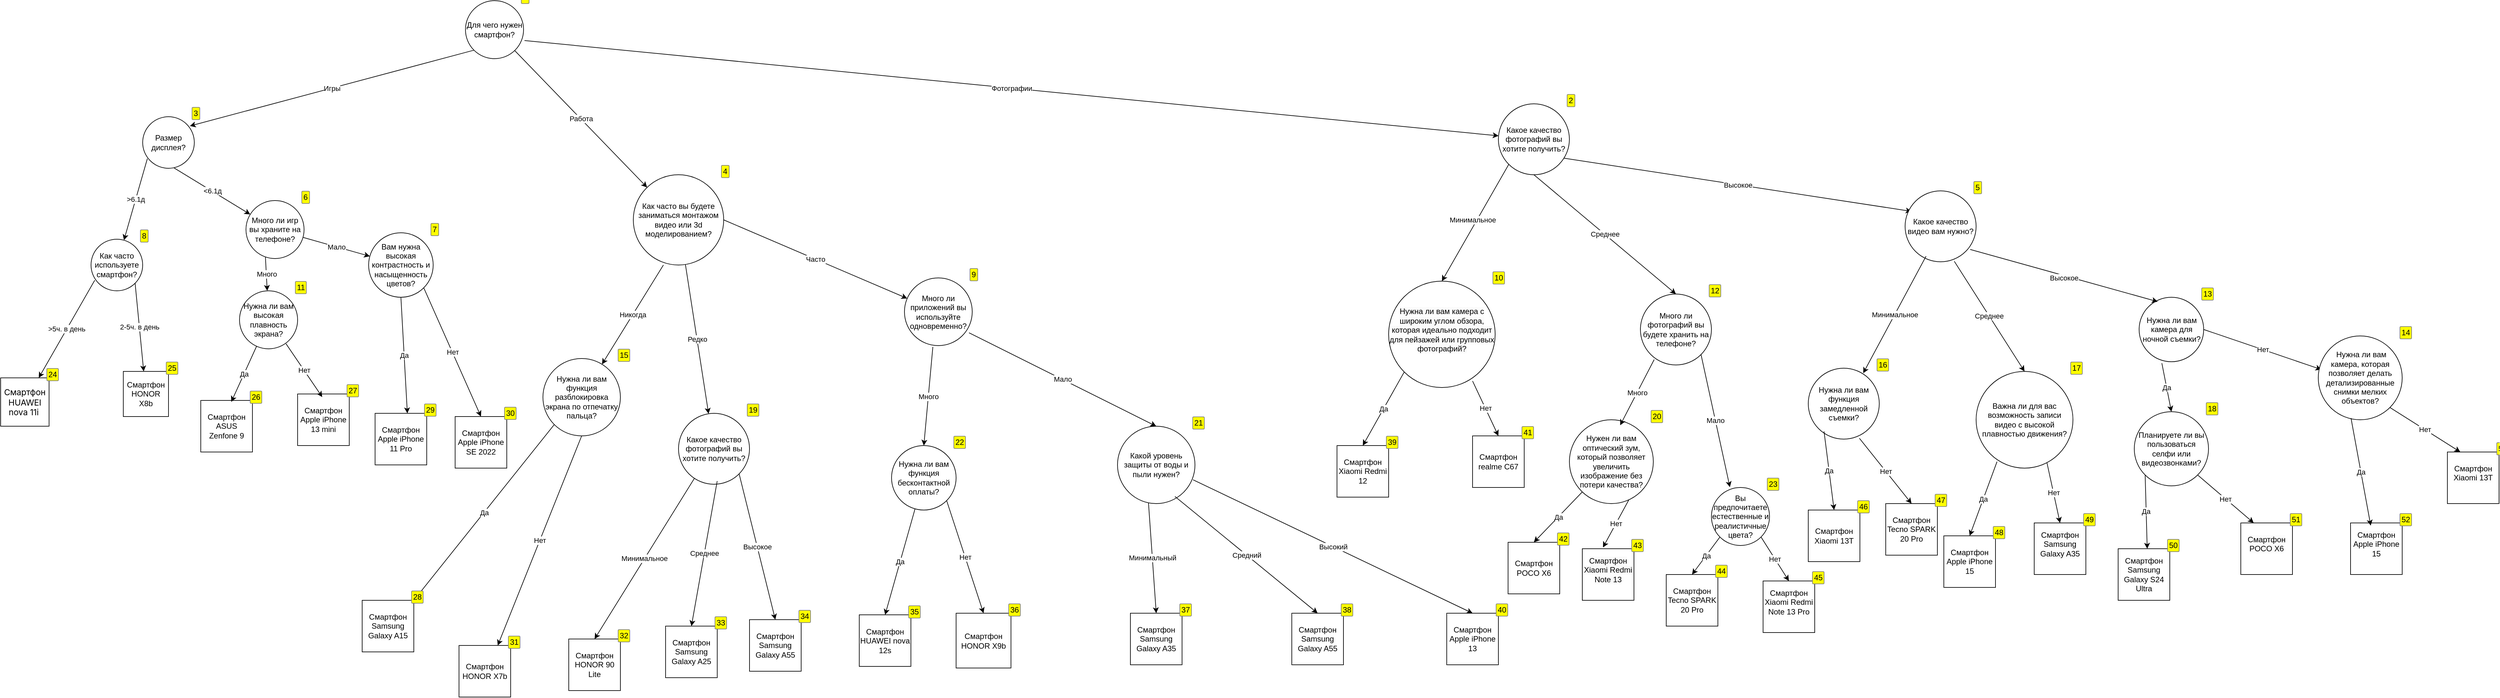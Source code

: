 <mxfile xmlns:xsi="http://www.w3.org/2001/XMLSchema-instance" xmlns:xsd="http://www.w3.org/2001/XMLSchema" version="25.0.3">
  <diagram name="Страница — 1" id="-kKrlIgMizMViwl_gaRW">
    <mxGraphModel dx="2283" dy="642" grid="1" gridSize="10" guides="1" tooltips="1" connect="1" arrows="1" fold="1" page="1" pageScale="1" pageWidth="827" pageHeight="1169" math="0" shadow="0">
      <root>
        <mxCell id="0" />
        <mxCell id="1" parent="0" />
        <mxCell id="AE7qcFesb_0c-C5-zf4g-1" value="Для чего нужен смартфон?" style="ellipse;whiteSpace=wrap;html=1;aspect=fixed;;enumerate=1;enumerateValue=1" parent="1" vertex="1">
          <mxGeometry x="350" y="50" width="90" height="90" as="geometry" />
        </mxCell>
        <mxCell id="AE7qcFesb_0c-C5-zf4g-2" value="Какое качество фотографий вы хотите получить?" style="ellipse;whiteSpace=wrap;html=1;aspect=fixed;;enumerate=1;enumerateValue=2" parent="1" vertex="1">
          <mxGeometry x="1950" y="210" width="110" height="110" as="geometry" />
        </mxCell>
        <mxCell id="AE7qcFesb_0c-C5-zf4g-4" value="Размер дисплея?" style="ellipse;whiteSpace=wrap;html=1;aspect=fixed;;enumerate=1;enumerateValue=3" parent="1" vertex="1">
          <mxGeometry x="-150" y="230" width="80" height="80" as="geometry" />
        </mxCell>
        <mxCell id="AE7qcFesb_0c-C5-zf4g-7" value="Игры" style="endArrow=classic;html=1;rounded=0;exitX=0;exitY=1;exitDx=0;exitDy=0;entryX=0.914;entryY=0.18;entryDx=0;entryDy=0;entryPerimeter=0;" parent="1" source="AE7qcFesb_0c-C5-zf4g-1" target="AE7qcFesb_0c-C5-zf4g-4" edge="1">
          <mxGeometry width="50" height="50" relative="1" as="geometry">
            <mxPoint x="300" y="290" as="sourcePoint" />
            <mxPoint x="350" y="240" as="targetPoint" />
          </mxGeometry>
        </mxCell>
        <mxCell id="AE7qcFesb_0c-C5-zf4g-8" value="Фотографии" style="endArrow=classic;html=1;rounded=0;exitX=1.016;exitY=0.687;exitDx=0;exitDy=0;exitPerimeter=0;" parent="1" source="AE7qcFesb_0c-C5-zf4g-1" target="AE7qcFesb_0c-C5-zf4g-2" edge="1">
          <mxGeometry width="50" height="50" relative="1" as="geometry">
            <mxPoint x="430" y="290" as="sourcePoint" />
            <mxPoint x="480" y="240" as="targetPoint" />
          </mxGeometry>
        </mxCell>
        <mxCell id="AE7qcFesb_0c-C5-zf4g-9" value="Работа" style="endArrow=classic;html=1;rounded=0;" parent="1" source="AE7qcFesb_0c-C5-zf4g-1" target="AE7qcFesb_0c-C5-zf4g-65" edge="1">
          <mxGeometry width="50" height="50" relative="1" as="geometry">
            <mxPoint x="430" y="290" as="sourcePoint" />
            <mxPoint x="520" y="190" as="targetPoint" />
          </mxGeometry>
        </mxCell>
        <mxCell id="AE7qcFesb_0c-C5-zf4g-14" value="Много ли игр вы храните на телефоне?" style="ellipse;whiteSpace=wrap;html=1;aspect=fixed;;enumerate=1;enumerateValue=6" parent="1" vertex="1">
          <mxGeometry x="10" y="360" width="90" height="90" as="geometry" />
        </mxCell>
        <mxCell id="AE7qcFesb_0c-C5-zf4g-15" value="Как часто используете смартфон?" style="ellipse;whiteSpace=wrap;html=1;aspect=fixed;;enumerate=1;enumerateValue=8" parent="1" vertex="1">
          <mxGeometry x="-230" y="420" width="80" height="80" as="geometry" />
        </mxCell>
        <mxCell id="AE7qcFesb_0c-C5-zf4g-22" value="&amp;lt;6.1д" style="endArrow=classic;html=1;rounded=0;exitX=0.608;exitY=0.993;exitDx=0;exitDy=0;exitPerimeter=0;" parent="1" source="AE7qcFesb_0c-C5-zf4g-4" target="AE7qcFesb_0c-C5-zf4g-14" edge="1">
          <mxGeometry width="50" height="50" relative="1" as="geometry">
            <mxPoint x="510" y="290" as="sourcePoint" />
            <mxPoint x="560" y="240" as="targetPoint" />
          </mxGeometry>
        </mxCell>
        <mxCell id="AE7qcFesb_0c-C5-zf4g-23" value="&amp;gt;6.1д" style="endArrow=classic;html=1;rounded=0;exitX=0.091;exitY=0.812;exitDx=0;exitDy=0;exitPerimeter=0;" parent="1" source="AE7qcFesb_0c-C5-zf4g-4" target="AE7qcFesb_0c-C5-zf4g-15" edge="1">
          <mxGeometry x="0.001" width="50" height="50" relative="1" as="geometry">
            <mxPoint x="510" y="290" as="sourcePoint" />
            <mxPoint x="560" y="240" as="targetPoint" />
            <mxPoint as="offset" />
          </mxGeometry>
        </mxCell>
        <mxCell id="AE7qcFesb_0c-C5-zf4g-27" value="&amp;gt;5ч. в день" style="endArrow=classic;html=1;rounded=0;exitX=0.072;exitY=0.796;exitDx=0;exitDy=0;exitPerimeter=0;" parent="1" source="AE7qcFesb_0c-C5-zf4g-15" target="AE7qcFesb_0c-C5-zf4g-34" edge="1">
          <mxGeometry width="50" height="50" relative="1" as="geometry">
            <mxPoint x="490" y="300" as="sourcePoint" />
            <mxPoint x="30" y="420" as="targetPoint" />
          </mxGeometry>
        </mxCell>
        <mxCell id="AE7qcFesb_0c-C5-zf4g-28" value="2-5ч. в день" style="endArrow=classic;html=1;rounded=0;exitX=1;exitY=1;exitDx=0;exitDy=0;" parent="1" source="AE7qcFesb_0c-C5-zf4g-15" target="AE7qcFesb_0c-C5-zf4g-35" edge="1">
          <mxGeometry width="50" height="50" relative="1" as="geometry">
            <mxPoint x="490" y="300" as="sourcePoint" />
            <mxPoint x="160" y="420" as="targetPoint" />
          </mxGeometry>
        </mxCell>
        <mxCell id="AE7qcFesb_0c-C5-zf4g-34" value="&lt;span style=&quot;font-family: -apple-system, BlinkMacSystemFont, Roboto, &amp;quot;Open Sans&amp;quot;, &amp;quot;Helvetica Neue&amp;quot;, &amp;quot;Noto Sans Armenian&amp;quot;, &amp;quot;Noto Sans Bengali&amp;quot;, &amp;quot;Noto Sans Cherokee&amp;quot;, &amp;quot;Noto Sans Devanagari&amp;quot;, &amp;quot;Noto Sans Ethiopic&amp;quot;, &amp;quot;Noto Sans Georgian&amp;quot;, &amp;quot;Noto Sans Hebrew&amp;quot;, &amp;quot;Noto Sans Kannada&amp;quot;, &amp;quot;Noto Sans Khmer&amp;quot;, &amp;quot;Noto Sans Lao&amp;quot;, &amp;quot;Noto Sans Osmanya&amp;quot;, &amp;quot;Noto Sans Tamil&amp;quot;, &amp;quot;Noto Sans Telugu&amp;quot;, &amp;quot;Noto Sans Thai&amp;quot;, sans-serif; font-size: 13px; letter-spacing: -0.091px; text-align: left; background-color: rgb(255, 255, 255);&quot;&gt;Смартфон HUAWEI nova 11i&amp;nbsp;&lt;/span&gt;" style="whiteSpace=wrap;html=1;aspect=fixed;;enumerate=1;enumerateValue=24" parent="1" vertex="1">
          <mxGeometry x="-370" y="635" width="75" height="75" as="geometry" />
        </mxCell>
        <mxCell id="AE7qcFesb_0c-C5-zf4g-35" value="Смартфон HONOR X8b" style="whiteSpace=wrap;html=1;aspect=fixed;;enumerate=1;enumerateValue=25" parent="1" vertex="1">
          <mxGeometry x="-180" y="625" width="70" height="70" as="geometry" />
        </mxCell>
        <mxCell id="AE7qcFesb_0c-C5-zf4g-36" value="Нужна ли вам высокая плавность экрана?" style="ellipse;whiteSpace=wrap;html=1;aspect=fixed;;enumerate=1;enumerateValue=11" parent="1" vertex="1">
          <mxGeometry y="500" width="90" height="90" as="geometry" />
        </mxCell>
        <mxCell id="AE7qcFesb_0c-C5-zf4g-37" value="Вам нужна высокая контрастность и насыщенность цветов?" style="ellipse;whiteSpace=wrap;html=1;aspect=fixed;;enumerate=1;enumerateValue=7" parent="1" vertex="1">
          <mxGeometry x="200" y="410" width="100" height="100" as="geometry" />
        </mxCell>
        <mxCell id="AE7qcFesb_0c-C5-zf4g-38" value="Мало" style="endArrow=classic;html=1;rounded=0;" parent="1" source="AE7qcFesb_0c-C5-zf4g-14" target="AE7qcFesb_0c-C5-zf4g-37" edge="1">
          <mxGeometry x="-0.01" width="50" height="50" relative="1" as="geometry">
            <mxPoint x="490" y="300" as="sourcePoint" />
            <mxPoint x="540" y="250" as="targetPoint" />
            <mxPoint as="offset" />
          </mxGeometry>
        </mxCell>
        <mxCell id="AE7qcFesb_0c-C5-zf4g-39" value="Много" style="endArrow=classic;html=1;rounded=0;exitX=0.335;exitY=0.977;exitDx=0;exitDy=0;exitPerimeter=0;" parent="1" source="AE7qcFesb_0c-C5-zf4g-14" target="AE7qcFesb_0c-C5-zf4g-36" edge="1">
          <mxGeometry width="50" height="50" relative="1" as="geometry">
            <mxPoint x="490" y="300" as="sourcePoint" />
            <mxPoint x="540" y="250" as="targetPoint" />
          </mxGeometry>
        </mxCell>
        <mxCell id="AE7qcFesb_0c-C5-zf4g-47" value="Смартфон Apple iPhone 13 mini" style="whiteSpace=wrap;html=1;aspect=fixed;;enumerate=1;enumerateValue=27" parent="1" vertex="1">
          <mxGeometry x="90" y="660" width="80" height="80" as="geometry" />
        </mxCell>
        <mxCell id="AE7qcFesb_0c-C5-zf4g-48" value="Смартфон ASUS Zenfone 9" style="whiteSpace=wrap;html=1;aspect=fixed;;enumerate=1;enumerateValue=26" parent="1" vertex="1">
          <mxGeometry x="-60" y="670" width="80" height="80" as="geometry" />
        </mxCell>
        <mxCell id="AE7qcFesb_0c-C5-zf4g-49" value="Нет" style="endArrow=classic;html=1;rounded=0;exitX=0.8;exitY=0.912;exitDx=0;exitDy=0;exitPerimeter=0;entryX=0.477;entryY=0.059;entryDx=0;entryDy=0;entryPerimeter=0;" parent="1" source="AE7qcFesb_0c-C5-zf4g-36" target="AE7qcFesb_0c-C5-zf4g-47" edge="1">
          <mxGeometry width="50" height="50" relative="1" as="geometry">
            <mxPoint x="470" y="430" as="sourcePoint" />
            <mxPoint x="360" y="620" as="targetPoint" />
          </mxGeometry>
        </mxCell>
        <mxCell id="AE7qcFesb_0c-C5-zf4g-50" value="Да" style="endArrow=classic;html=1;rounded=0;entryX=0.591;entryY=0.028;entryDx=0;entryDy=0;entryPerimeter=0;" parent="1" source="AE7qcFesb_0c-C5-zf4g-36" target="AE7qcFesb_0c-C5-zf4g-48" edge="1">
          <mxGeometry width="50" height="50" relative="1" as="geometry">
            <mxPoint x="-20" y="590" as="sourcePoint" />
            <mxPoint x="520" y="380" as="targetPoint" />
          </mxGeometry>
        </mxCell>
        <mxCell id="AE7qcFesb_0c-C5-zf4g-53" value="Смартфон Apple iPhone 11 Pro" style="whiteSpace=wrap;html=1;aspect=fixed;;enumerate=1;enumerateValue=29" parent="1" vertex="1">
          <mxGeometry x="210" y="690" width="80" height="80" as="geometry" />
        </mxCell>
        <mxCell id="AE7qcFesb_0c-C5-zf4g-54" value="Смартфон Apple iPhone SE 2022" style="whiteSpace=wrap;html=1;aspect=fixed;;enumerate=1;enumerateValue=30" parent="1" vertex="1">
          <mxGeometry x="334" y="695" width="80" height="80" as="geometry" />
        </mxCell>
        <mxCell id="AE7qcFesb_0c-C5-zf4g-55" value="Нет" style="endArrow=classic;html=1;rounded=0;exitX=1;exitY=1;exitDx=0;exitDy=0;entryX=0.5;entryY=0;entryDx=0;entryDy=0;" parent="1" source="AE7qcFesb_0c-C5-zf4g-37" target="AE7qcFesb_0c-C5-zf4g-54" edge="1">
          <mxGeometry x="0.002" width="50" height="50" relative="1" as="geometry">
            <mxPoint x="470" y="430" as="sourcePoint" />
            <mxPoint x="520" y="380" as="targetPoint" />
            <mxPoint as="offset" />
          </mxGeometry>
        </mxCell>
        <mxCell id="AE7qcFesb_0c-C5-zf4g-56" value="Да" style="endArrow=classic;html=1;rounded=0;exitX=0.5;exitY=1;exitDx=0;exitDy=0;entryX=0.625;entryY=0;entryDx=0;entryDy=0;entryPerimeter=0;" parent="1" source="AE7qcFesb_0c-C5-zf4g-37" target="AE7qcFesb_0c-C5-zf4g-53" edge="1">
          <mxGeometry width="50" height="50" relative="1" as="geometry">
            <mxPoint x="270" y="560" as="sourcePoint" />
            <mxPoint x="748.7" y="460" as="targetPoint" />
          </mxGeometry>
        </mxCell>
        <mxCell id="AE7qcFesb_0c-C5-zf4g-64" value="Много ли приложений вы используйте одновременно?" style="ellipse;whiteSpace=wrap;html=1;aspect=fixed;;enumerate=1;enumerateValue=9" parent="1" vertex="1">
          <mxGeometry x="1030" y="480" width="105" height="105" as="geometry" />
        </mxCell>
        <mxCell id="AE7qcFesb_0c-C5-zf4g-65" value="Как часто вы будете заниматься монтажом видео или 3d моделированием?" style="ellipse;whiteSpace=wrap;html=1;aspect=fixed;;enumerate=1;enumerateValue=4" parent="1" vertex="1">
          <mxGeometry x="610" y="320" width="140" height="140" as="geometry" />
        </mxCell>
        <mxCell id="AE7qcFesb_0c-C5-zf4g-66" value="Какое качество фотографий вы хотите получить?" style="ellipse;whiteSpace=wrap;html=1;aspect=fixed;;enumerate=1;enumerateValue=19" parent="1" vertex="1">
          <mxGeometry x="680" y="690" width="110" height="110" as="geometry" />
        </mxCell>
        <mxCell id="AE7qcFesb_0c-C5-zf4g-69" value="Какой уровень защиты от воды и пыли нужен?" style="ellipse;whiteSpace=wrap;html=1;aspect=fixed;;enumerate=1;enumerateValue=21" parent="1" vertex="1">
          <mxGeometry x="1360" y="710" width="120" height="120" as="geometry" />
        </mxCell>
        <mxCell id="AE7qcFesb_0c-C5-zf4g-77" value="Много ли фотографий вы будете хранить на телефоне?" style="ellipse;whiteSpace=wrap;html=1;aspect=fixed;;enumerate=1;enumerateValue=12" parent="1" vertex="1">
          <mxGeometry x="2170" y="505" width="110" height="110" as="geometry" />
        </mxCell>
        <mxCell id="AE7qcFesb_0c-C5-zf4g-78" value="Нужна ли вам функция разблокировка экрана по отпечатку пальца?" style="ellipse;whiteSpace=wrap;html=1;aspect=fixed;;enumerate=1;enumerateValue=15" parent="1" vertex="1">
          <mxGeometry x="470" y="605" width="120" height="120" as="geometry" />
        </mxCell>
        <mxCell id="AE7qcFesb_0c-C5-zf4g-80" value="Смартфон HONOR X9b" style="whiteSpace=wrap;html=1;aspect=fixed;;enumerate=1;enumerateValue=36" parent="1" vertex="1">
          <mxGeometry x="1110" y="1000" width="85" height="85" as="geometry" />
        </mxCell>
        <mxCell id="AE7qcFesb_0c-C5-zf4g-86" value="Смартфон HUAWEI nova 12s" style="whiteSpace=wrap;html=1;aspect=fixed;;enumerate=1;enumerateValue=35" parent="1" vertex="1">
          <mxGeometry x="960" y="1002.5" width="80" height="80" as="geometry" />
        </mxCell>
        <mxCell id="AE7qcFesb_0c-C5-zf4g-93" value="Нужна ли вам функция бесконтактной оплаты?" style="ellipse;whiteSpace=wrap;html=1;aspect=fixed;;enumerate=1;enumerateValue=22" parent="1" vertex="1">
          <mxGeometry x="1010" y="740" width="100" height="100" as="geometry" />
        </mxCell>
        <mxCell id="AE7qcFesb_0c-C5-zf4g-94" value="Никогда" style="endArrow=classic;html=1;rounded=0;exitX=0.333;exitY=1;exitDx=0;exitDy=0;exitPerimeter=0;" parent="1" source="AE7qcFesb_0c-C5-zf4g-65" target="AE7qcFesb_0c-C5-zf4g-78" edge="1">
          <mxGeometry x="0.006" width="50" height="50" relative="1" as="geometry">
            <mxPoint x="790" y="540" as="sourcePoint" />
            <mxPoint x="840" y="490" as="targetPoint" />
            <mxPoint as="offset" />
          </mxGeometry>
        </mxCell>
        <mxCell id="AE7qcFesb_0c-C5-zf4g-95" value="Редко" style="endArrow=classic;html=1;rounded=0;" parent="1" source="AE7qcFesb_0c-C5-zf4g-65" target="AE7qcFesb_0c-C5-zf4g-66" edge="1">
          <mxGeometry x="-0.0" width="50" height="50" relative="1" as="geometry">
            <mxPoint x="790" y="540" as="sourcePoint" />
            <mxPoint x="840" y="490" as="targetPoint" />
            <mxPoint as="offset" />
          </mxGeometry>
        </mxCell>
        <mxCell id="AE7qcFesb_0c-C5-zf4g-96" value="Часто" style="endArrow=classic;html=1;rounded=0;exitX=1;exitY=0.5;exitDx=0;exitDy=0;" parent="1" source="AE7qcFesb_0c-C5-zf4g-65" target="AE7qcFesb_0c-C5-zf4g-64" edge="1">
          <mxGeometry width="50" height="50" relative="1" as="geometry">
            <mxPoint x="790" y="540" as="sourcePoint" />
            <mxPoint x="840" y="490" as="targetPoint" />
          </mxGeometry>
        </mxCell>
        <mxCell id="AE7qcFesb_0c-C5-zf4g-102" value="Много" style="endArrow=classic;html=1;rounded=0;exitX=0.419;exitY=1.019;exitDx=0;exitDy=0;exitPerimeter=0;entryX=0.5;entryY=0;entryDx=0;entryDy=0;" parent="1" source="AE7qcFesb_0c-C5-zf4g-64" target="AE7qcFesb_0c-C5-zf4g-93" edge="1">
          <mxGeometry width="50" height="50" relative="1" as="geometry">
            <mxPoint x="790" y="540" as="sourcePoint" />
            <mxPoint x="840" y="490" as="targetPoint" />
          </mxGeometry>
        </mxCell>
        <mxCell id="AE7qcFesb_0c-C5-zf4g-103" value="Мало" style="endArrow=classic;html=1;rounded=0;exitX=0.952;exitY=0.81;exitDx=0;exitDy=0;exitPerimeter=0;entryX=0.5;entryY=0;entryDx=0;entryDy=0;" parent="1" source="AE7qcFesb_0c-C5-zf4g-64" target="AE7qcFesb_0c-C5-zf4g-69" edge="1">
          <mxGeometry width="50" height="50" relative="1" as="geometry">
            <mxPoint x="790" y="540" as="sourcePoint" />
            <mxPoint x="840" y="490" as="targetPoint" />
          </mxGeometry>
        </mxCell>
        <mxCell id="AE7qcFesb_0c-C5-zf4g-106" value="Да" style="endArrow=classic;html=1;rounded=0;entryX=0.5;entryY=0;entryDx=0;entryDy=0;" parent="1" source="AE7qcFesb_0c-C5-zf4g-93" target="AE7qcFesb_0c-C5-zf4g-86" edge="1">
          <mxGeometry width="50" height="50" relative="1" as="geometry">
            <mxPoint x="790" y="540" as="sourcePoint" />
            <mxPoint x="840" y="490" as="targetPoint" />
          </mxGeometry>
        </mxCell>
        <mxCell id="AE7qcFesb_0c-C5-zf4g-110" value="Нет" style="endArrow=classic;html=1;rounded=0;exitX=1;exitY=1;exitDx=0;exitDy=0;entryX=0.5;entryY=0;entryDx=0;entryDy=0;" parent="1" source="AE7qcFesb_0c-C5-zf4g-93" target="AE7qcFesb_0c-C5-zf4g-80" edge="1">
          <mxGeometry width="50" height="50" relative="1" as="geometry">
            <mxPoint x="790" y="650" as="sourcePoint" />
            <mxPoint x="840" y="600" as="targetPoint" />
          </mxGeometry>
        </mxCell>
        <mxCell id="AE7qcFesb_0c-C5-zf4g-112" value="&#xa;&lt;span style=&quot;color: rgb(0, 0, 0); font-family: Helvetica; font-size: 12px; font-style: normal; font-variant-ligatures: normal; font-variant-caps: normal; font-weight: 400; letter-spacing: normal; orphans: 2; text-align: center; text-indent: 0px; text-transform: none; widows: 2; word-spacing: 0px; -webkit-text-stroke-width: 0px; white-space: normal; background-color: rgb(251, 251, 251); text-decoration-thickness: initial; text-decoration-style: initial; text-decoration-color: initial; display: inline !important; float: none;&quot;&gt;Нужна ли вам камера с широким углом обзора, которая идеально подходит для пейзажей или групповых фотографий?&lt;/span&gt;&#xa;&#xa;" style="ellipse;whiteSpace=wrap;html=1;aspect=fixed;;enumerate=1;enumerateValue=10" parent="1" vertex="1">
          <mxGeometry x="1780" y="485" width="165" height="165" as="geometry" />
        </mxCell>
        <mxCell id="AE7qcFesb_0c-C5-zf4g-115" value="Смартфон Samsung Galaxy A35" style="whiteSpace=wrap;html=1;aspect=fixed;;enumerate=1;enumerateValue=37" parent="1" vertex="1">
          <mxGeometry x="1380" y="1000" width="80" height="80" as="geometry" />
        </mxCell>
        <mxCell id="AE7qcFesb_0c-C5-zf4g-116" value="Смартфон Apple iPhone 13" style="whiteSpace=wrap;html=1;aspect=fixed;;enumerate=1;enumerateValue=40" parent="1" vertex="1">
          <mxGeometry x="1870" y="1000" width="80" height="80" as="geometry" />
        </mxCell>
        <mxCell id="AE7qcFesb_0c-C5-zf4g-117" value="Смартфон Samsung Galaxy A55" style="whiteSpace=wrap;html=1;aspect=fixed;;enumerate=1;enumerateValue=38" parent="1" vertex="1">
          <mxGeometry x="1630" y="1000" width="80" height="80" as="geometry" />
        </mxCell>
        <mxCell id="AE7qcFesb_0c-C5-zf4g-118" value="Минимальный" style="endArrow=classic;html=1;rounded=0;exitX=0.4;exitY=0.992;exitDx=0;exitDy=0;exitPerimeter=0;entryX=0.5;entryY=0;entryDx=0;entryDy=0;" parent="1" source="AE7qcFesb_0c-C5-zf4g-69" target="AE7qcFesb_0c-C5-zf4g-115" edge="1">
          <mxGeometry width="50" height="50" relative="1" as="geometry">
            <mxPoint x="790" y="650" as="sourcePoint" />
            <mxPoint x="840" y="600" as="targetPoint" />
          </mxGeometry>
        </mxCell>
        <mxCell id="AE7qcFesb_0c-C5-zf4g-119" value="Средний" style="endArrow=classic;html=1;rounded=0;exitX=0.742;exitY=0.908;exitDx=0;exitDy=0;exitPerimeter=0;entryX=0.5;entryY=0;entryDx=0;entryDy=0;" parent="1" source="AE7qcFesb_0c-C5-zf4g-69" target="AE7qcFesb_0c-C5-zf4g-117" edge="1">
          <mxGeometry width="50" height="50" relative="1" as="geometry">
            <mxPoint x="790" y="650" as="sourcePoint" />
            <mxPoint x="840" y="600" as="targetPoint" />
          </mxGeometry>
        </mxCell>
        <mxCell id="AE7qcFesb_0c-C5-zf4g-120" value="Высокий" style="endArrow=classic;html=1;rounded=0;exitX=0.975;exitY=0.692;exitDx=0;exitDy=0;exitPerimeter=0;entryX=0.5;entryY=0;entryDx=0;entryDy=0;" parent="1" source="AE7qcFesb_0c-C5-zf4g-69" target="AE7qcFesb_0c-C5-zf4g-116" edge="1">
          <mxGeometry x="0.0" width="50" height="50" relative="1" as="geometry">
            <mxPoint x="790" y="650" as="sourcePoint" />
            <mxPoint x="840" y="600" as="targetPoint" />
            <mxPoint as="offset" />
          </mxGeometry>
        </mxCell>
        <mxCell id="AE7qcFesb_0c-C5-zf4g-129" value="Среднее" style="endArrow=classic;html=1;rounded=0;entryX=0.5;entryY=0;entryDx=0;entryDy=0;exitX=0.545;exitY=0.955;exitDx=0;exitDy=0;exitPerimeter=0;" parent="1" source="AE7qcFesb_0c-C5-zf4g-66" target="AE7qcFesb_0c-C5-zf4g-152" edge="1">
          <mxGeometry x="-0.001" width="50" height="50" relative="1" as="geometry">
            <mxPoint x="755" y="810" as="sourcePoint" />
            <mxPoint x="680" y="1070" as="targetPoint" />
            <mxPoint as="offset" />
          </mxGeometry>
        </mxCell>
        <mxCell id="AE7qcFesb_0c-C5-zf4g-132" value="Да" style="endArrow=classic;html=1;rounded=0;exitX=0;exitY=1;exitDx=0;exitDy=0;entryX=1;entryY=0;entryDx=0;entryDy=0;" parent="1" source="AE7qcFesb_0c-C5-zf4g-78" target="AE7qcFesb_0c-C5-zf4g-149" edge="1">
          <mxGeometry width="50" height="50" relative="1" as="geometry">
            <mxPoint x="710" y="700" as="sourcePoint" />
            <mxPoint x="200" y="1010" as="targetPoint" />
          </mxGeometry>
        </mxCell>
        <mxCell id="AE7qcFesb_0c-C5-zf4g-133" value="Нет" style="endArrow=classic;html=1;rounded=0;exitX=0.5;exitY=1;exitDx=0;exitDy=0;entryX=0.75;entryY=0;entryDx=0;entryDy=0;" parent="1" source="AE7qcFesb_0c-C5-zf4g-78" target="AE7qcFesb_0c-C5-zf4g-150" edge="1">
          <mxGeometry width="50" height="50" relative="1" as="geometry">
            <mxPoint x="710" y="700" as="sourcePoint" />
            <mxPoint x="420" y="1030" as="targetPoint" />
          </mxGeometry>
        </mxCell>
        <mxCell id="AE7qcFesb_0c-C5-zf4g-143" value="Минимальное" style="endArrow=classic;html=1;rounded=0;exitX=0.223;exitY=0.918;exitDx=0;exitDy=0;exitPerimeter=0;entryX=0.5;entryY=0;entryDx=0;entryDy=0;" parent="1" source="AE7qcFesb_0c-C5-zf4g-66" target="AE7qcFesb_0c-C5-zf4g-151" edge="1">
          <mxGeometry width="50" height="50" relative="1" as="geometry">
            <mxPoint x="770" y="880" as="sourcePoint" />
            <mxPoint x="561.736" y="1046.421" as="targetPoint" />
          </mxGeometry>
        </mxCell>
        <mxCell id="AE7qcFesb_0c-C5-zf4g-146" value="Высокое" style="endArrow=classic;html=1;rounded=0;exitX=1;exitY=1;exitDx=0;exitDy=0;entryX=0.5;entryY=0;entryDx=0;entryDy=0;" parent="1" source="AE7qcFesb_0c-C5-zf4g-66" target="AE7qcFesb_0c-C5-zf4g-153" edge="1">
          <mxGeometry width="50" height="50" relative="1" as="geometry">
            <mxPoint x="770" y="750" as="sourcePoint" />
            <mxPoint x="830" y="1040" as="targetPoint" />
          </mxGeometry>
        </mxCell>
        <mxCell id="AE7qcFesb_0c-C5-zf4g-149" value="Смартфон Samsung Galaxy A15" style="whiteSpace=wrap;html=1;aspect=fixed;;enumerate=1;enumerateValue=28" parent="1" vertex="1">
          <mxGeometry x="190" y="980" width="80" height="80" as="geometry" />
        </mxCell>
        <mxCell id="AE7qcFesb_0c-C5-zf4g-150" value="Смартфон HONOR X7b" style="whiteSpace=wrap;html=1;aspect=fixed;;enumerate=1;enumerateValue=31" parent="1" vertex="1">
          <mxGeometry x="340" y="1050" width="80" height="80" as="geometry" />
        </mxCell>
        <mxCell id="AE7qcFesb_0c-C5-zf4g-151" value="Смартфон HONOR 90 Lite" style="whiteSpace=wrap;html=1;aspect=fixed;;enumerate=1;enumerateValue=32" parent="1" vertex="1">
          <mxGeometry x="510" y="1040" width="80" height="80" as="geometry" />
        </mxCell>
        <mxCell id="AE7qcFesb_0c-C5-zf4g-152" value="Смартфон Samsung Galaxy A25" style="whiteSpace=wrap;html=1;aspect=fixed;;enumerate=1;enumerateValue=33" parent="1" vertex="1">
          <mxGeometry x="660" y="1020" width="80" height="80" as="geometry" />
        </mxCell>
        <mxCell id="AE7qcFesb_0c-C5-zf4g-153" value="Смартфон Samsung Galaxy A55" style="whiteSpace=wrap;html=1;aspect=fixed;;enumerate=1;enumerateValue=34" parent="1" vertex="1">
          <mxGeometry x="790" y="1010" width="80" height="80" as="geometry" />
        </mxCell>
        <mxCell id="HIkw8XK-dq2q8IoSmfbf-2" value="Нужна ли вам камера для ночной съемки?" style="ellipse;whiteSpace=wrap;html=1;aspect=fixed;;enumerate=1;enumerateValue=13" parent="1" vertex="1">
          <mxGeometry x="2942.5" y="510" width="100" height="100" as="geometry" />
        </mxCell>
        <mxCell id="HIkw8XK-dq2q8IoSmfbf-3" value="Минимальное" style="endArrow=classic;html=1;rounded=0;entryX=0.5;entryY=0;entryDx=0;entryDy=0;exitX=0;exitY=1;exitDx=0;exitDy=0;" parent="1" source="AE7qcFesb_0c-C5-zf4g-2" target="AE7qcFesb_0c-C5-zf4g-112" edge="1">
          <mxGeometry x="-0.017" y="-6" width="50" height="50" relative="1" as="geometry">
            <mxPoint x="1960" y="310" as="sourcePoint" />
            <mxPoint x="1918" y="517" as="targetPoint" />
            <mxPoint as="offset" />
          </mxGeometry>
        </mxCell>
        <mxCell id="HIkw8XK-dq2q8IoSmfbf-4" value="Среднее" style="endArrow=classic;html=1;rounded=0;exitX=0.5;exitY=1;exitDx=0;exitDy=0;entryX=0.5;entryY=0;entryDx=0;entryDy=0;" parent="1" source="AE7qcFesb_0c-C5-zf4g-2" target="AE7qcFesb_0c-C5-zf4g-77" edge="1">
          <mxGeometry width="50" height="50" relative="1" as="geometry">
            <mxPoint x="1910" y="380" as="sourcePoint" />
            <mxPoint x="1960" y="330" as="targetPoint" />
          </mxGeometry>
        </mxCell>
        <mxCell id="HIkw8XK-dq2q8IoSmfbf-5" value="Высокое" style="endArrow=classic;html=1;rounded=0;exitX=0.92;exitY=0.766;exitDx=0;exitDy=0;exitPerimeter=0;entryX=0.091;entryY=0.289;entryDx=0;entryDy=0;entryPerimeter=0;" parent="1" source="AE7qcFesb_0c-C5-zf4g-2" target="HIkw8XK-dq2q8IoSmfbf-11" edge="1">
          <mxGeometry width="50" height="50" relative="1" as="geometry">
            <mxPoint x="1910" y="380" as="sourcePoint" />
            <mxPoint x="2690" y="395" as="targetPoint" />
          </mxGeometry>
        </mxCell>
        <mxCell id="HIkw8XK-dq2q8IoSmfbf-11" value="Какое качество видео вам нужно?" style="ellipse;whiteSpace=wrap;html=1;aspect=fixed;;enumerate=1;enumerateValue=5" parent="1" vertex="1">
          <mxGeometry x="2580" y="345" width="110" height="110" as="geometry" />
        </mxCell>
        <mxCell id="HIkw8XK-dq2q8IoSmfbf-12" value="Планируете ли вы пользоваться селфи или видеозвонками?" style="ellipse;whiteSpace=wrap;html=1;aspect=fixed;;enumerate=1;enumerateValue=18" parent="1" vertex="1">
          <mxGeometry x="2935" y="687.5" width="115" height="115" as="geometry" />
        </mxCell>
        <mxCell id="HIkw8XK-dq2q8IoSmfbf-13" value="Да" style="endArrow=classic;html=1;rounded=0;entryX=0.5;entryY=0;entryDx=0;entryDy=0;exitX=0.352;exitY=1.022;exitDx=0;exitDy=0;exitPerimeter=0;" parent="1" source="HIkw8XK-dq2q8IoSmfbf-2" target="HIkw8XK-dq2q8IoSmfbf-12" edge="1">
          <mxGeometry width="50" height="50" relative="1" as="geometry">
            <mxPoint x="2900" y="650" as="sourcePoint" />
            <mxPoint x="2930" y="770" as="targetPoint" />
          </mxGeometry>
        </mxCell>
        <mxCell id="HIkw8XK-dq2q8IoSmfbf-14" value="Нет" style="endArrow=classic;html=1;rounded=0;exitX=1;exitY=0.5;exitDx=0;exitDy=0;entryX=0.037;entryY=0.401;entryDx=0;entryDy=0;entryPerimeter=0;" parent="1" source="HIkw8XK-dq2q8IoSmfbf-2" target="WoXNDD9iEnVcPg2UKbSk-4" edge="1">
          <mxGeometry width="50" height="50" relative="1" as="geometry">
            <mxPoint x="3140" y="230" as="sourcePoint" />
            <mxPoint x="3060" y="640" as="targetPoint" />
          </mxGeometry>
        </mxCell>
        <mxCell id="HIkw8XK-dq2q8IoSmfbf-17" value="Нужна ли вам функция замедленной съемки?" style="ellipse;whiteSpace=wrap;html=1;aspect=fixed;;enumerate=1;enumerateValue=16" parent="1" vertex="1">
          <mxGeometry x="2430" y="620" width="110" height="110" as="geometry" />
        </mxCell>
        <mxCell id="HIkw8XK-dq2q8IoSmfbf-18" value="Важна ли для вас возможность записи видео с высокой плавностью движения?" style="ellipse;whiteSpace=wrap;html=1;aspect=fixed;;enumerate=1;enumerateValue=17" parent="1" vertex="1">
          <mxGeometry x="2690" y="625" width="150" height="150" as="geometry" />
        </mxCell>
        <mxCell id="HIkw8XK-dq2q8IoSmfbf-19" value="Нужен ли вам оптический зум, который позволяет увеличить изображение без потери качества?" style="ellipse;whiteSpace=wrap;html=1;aspect=fixed;;enumerate=1;enumerateValue=20" parent="1" vertex="1">
          <mxGeometry x="2060" y="700" width="130" height="130" as="geometry" />
        </mxCell>
        <mxCell id="HIkw8XK-dq2q8IoSmfbf-20" value="Минимальное" style="endArrow=classic;html=1;rounded=0;exitX=0.295;exitY=0.922;exitDx=0;exitDy=0;exitPerimeter=0;entryX=0.774;entryY=0.07;entryDx=0;entryDy=0;entryPerimeter=0;" parent="1" source="HIkw8XK-dq2q8IoSmfbf-11" target="HIkw8XK-dq2q8IoSmfbf-17" edge="1">
          <mxGeometry width="50" height="50" relative="1" as="geometry">
            <mxPoint x="2760" y="690" as="sourcePoint" />
            <mxPoint x="2810" y="640" as="targetPoint" />
          </mxGeometry>
        </mxCell>
        <mxCell id="HIkw8XK-dq2q8IoSmfbf-21" value="Среднее" style="endArrow=classic;html=1;rounded=0;entryX=0.5;entryY=0;entryDx=0;entryDy=0;exitX=0.693;exitY=0.993;exitDx=0;exitDy=0;exitPerimeter=0;" parent="1" source="HIkw8XK-dq2q8IoSmfbf-11" target="HIkw8XK-dq2q8IoSmfbf-18" edge="1">
          <mxGeometry width="50" height="50" relative="1" as="geometry">
            <mxPoint x="2822" y="710" as="sourcePoint" />
            <mxPoint x="2810" y="640" as="targetPoint" />
          </mxGeometry>
        </mxCell>
        <mxCell id="HIkw8XK-dq2q8IoSmfbf-22" value="Высокое" style="endArrow=classic;html=1;rounded=0;exitX=0.917;exitY=0.826;exitDx=0;exitDy=0;exitPerimeter=0;entryX=0.288;entryY=0.068;entryDx=0;entryDy=0;entryPerimeter=0;" parent="1" source="HIkw8XK-dq2q8IoSmfbf-11" target="HIkw8XK-dq2q8IoSmfbf-2" edge="1">
          <mxGeometry x="0.007" y="-3" width="50" height="50" relative="1" as="geometry">
            <mxPoint x="2760" y="690" as="sourcePoint" />
            <mxPoint x="2870" y="550" as="targetPoint" />
            <mxPoint as="offset" />
          </mxGeometry>
        </mxCell>
        <mxCell id="WoXNDD9iEnVcPg2UKbSk-2" value="Да" style="endArrow=classic;html=1;rounded=0;exitX=0;exitY=1;exitDx=0;exitDy=0;entryX=0.563;entryY=0;entryDx=0;entryDy=0;entryPerimeter=0;" parent="1" source="HIkw8XK-dq2q8IoSmfbf-12" target="WoXNDD9iEnVcPg2UKbSk-9" edge="1">
          <mxGeometry x="-0.009" width="50" height="50" relative="1" as="geometry">
            <mxPoint x="3150" y="550" as="sourcePoint" />
            <mxPoint x="2900" y="860" as="targetPoint" />
            <mxPoint as="offset" />
          </mxGeometry>
        </mxCell>
        <mxCell id="WoXNDD9iEnVcPg2UKbSk-3" value="Нет" style="endArrow=classic;html=1;rounded=0;exitX=1;exitY=1;exitDx=0;exitDy=0;entryX=0.25;entryY=0;entryDx=0;entryDy=0;" parent="1" source="HIkw8XK-dq2q8IoSmfbf-12" target="WoXNDD9iEnVcPg2UKbSk-8" edge="1">
          <mxGeometry width="50" height="50" relative="1" as="geometry">
            <mxPoint x="3150" y="550" as="sourcePoint" />
            <mxPoint x="3020" y="860" as="targetPoint" />
          </mxGeometry>
        </mxCell>
        <mxCell id="WoXNDD9iEnVcPg2UKbSk-4" value="&amp;nbsp;Нужна ли вам камера, которая позволяет делать детализированные снимки мелких объектов?" style="ellipse;whiteSpace=wrap;html=1;aspect=fixed;;enumerate=1;enumerateValue=14" parent="1" vertex="1">
          <mxGeometry x="3220" y="570" width="130" height="130" as="geometry" />
        </mxCell>
        <mxCell id="WoXNDD9iEnVcPg2UKbSk-6" value="&#xa;&lt;span style=&quot;color: rgb(0, 0, 0); font-family: Helvetica; font-size: 12px; font-style: normal; font-variant-ligatures: normal; font-variant-caps: normal; font-weight: 400; letter-spacing: normal; orphans: 2; text-align: center; text-indent: 0px; text-transform: none; widows: 2; word-spacing: 0px; -webkit-text-stroke-width: 0px; white-space: normal; background-color: rgb(251, 251, 251); text-decoration-thickness: initial; text-decoration-style: initial; text-decoration-color: initial; display: inline !important; float: none;&quot;&gt;Смартфон Xiaomi 13T&lt;/span&gt;&#xa;&#xa;" style="whiteSpace=wrap;html=1;aspect=fixed;;enumerate=1;enumerateValue=53" parent="1" vertex="1">
          <mxGeometry x="3420" y="750" width="80" height="80" as="geometry" />
        </mxCell>
        <mxCell id="WoXNDD9iEnVcPg2UKbSk-7" value="&#xa;&lt;span style=&quot;color: rgb(0, 0, 0); font-family: Helvetica; font-size: 12px; font-style: normal; font-variant-ligatures: normal; font-variant-caps: normal; font-weight: 400; letter-spacing: normal; orphans: 2; text-align: center; text-indent: 0px; text-transform: none; widows: 2; word-spacing: 0px; -webkit-text-stroke-width: 0px; white-space: normal; background-color: rgb(251, 251, 251); text-decoration-thickness: initial; text-decoration-style: initial; text-decoration-color: initial; display: inline !important; float: none;&quot;&gt;Смартфон Apple iPhone 15&lt;/span&gt;&#xa;&#xa;" style="whiteSpace=wrap;html=1;aspect=fixed;;enumerate=1;enumerateValue=52" parent="1" vertex="1">
          <mxGeometry x="3270" y="860" width="80" height="80" as="geometry" />
        </mxCell>
        <mxCell id="WoXNDD9iEnVcPg2UKbSk-8" value="&#xa;&lt;span style=&quot;color: rgb(0, 0, 0); font-family: Helvetica; font-size: 12px; font-style: normal; font-variant-ligatures: normal; font-variant-caps: normal; font-weight: 400; letter-spacing: normal; orphans: 2; text-align: center; text-indent: 0px; text-transform: none; widows: 2; word-spacing: 0px; -webkit-text-stroke-width: 0px; white-space: normal; background-color: rgb(251, 251, 251); text-decoration-thickness: initial; text-decoration-style: initial; text-decoration-color: initial; display: inline !important; float: none;&quot;&gt;Смартфон POCO X6&lt;/span&gt;&#xa;&#xa;" style="whiteSpace=wrap;html=1;aspect=fixed;;enumerate=1;enumerateValue=51" parent="1" vertex="1">
          <mxGeometry x="3100" y="860" width="80" height="80" as="geometry" />
        </mxCell>
        <mxCell id="WoXNDD9iEnVcPg2UKbSk-9" value="Смартфон Samsung Galaxy S24 Ultra" style="whiteSpace=wrap;html=1;aspect=fixed;;enumerate=1;enumerateValue=50" parent="1" vertex="1">
          <mxGeometry x="2910" y="900" width="80" height="80" as="geometry" />
        </mxCell>
        <mxCell id="WoXNDD9iEnVcPg2UKbSk-10" value="Да" style="endArrow=classic;html=1;rounded=0;exitX=0.39;exitY=0.98;exitDx=0;exitDy=0;exitPerimeter=0;entryX=0.391;entryY=0.052;entryDx=0;entryDy=0;entryPerimeter=0;" parent="1" source="WoXNDD9iEnVcPg2UKbSk-4" target="WoXNDD9iEnVcPg2UKbSk-7" edge="1">
          <mxGeometry width="50" height="50" relative="1" as="geometry">
            <mxPoint x="2690" y="700" as="sourcePoint" />
            <mxPoint x="2740" y="650" as="targetPoint" />
          </mxGeometry>
        </mxCell>
        <mxCell id="WoXNDD9iEnVcPg2UKbSk-11" value="Нет" style="endArrow=classic;html=1;rounded=0;exitX=1;exitY=1;exitDx=0;exitDy=0;entryX=0.25;entryY=0;entryDx=0;entryDy=0;" parent="1" source="WoXNDD9iEnVcPg2UKbSk-4" target="WoXNDD9iEnVcPg2UKbSk-6" edge="1">
          <mxGeometry width="50" height="50" relative="1" as="geometry">
            <mxPoint x="2690" y="700" as="sourcePoint" />
            <mxPoint x="2740" y="650" as="targetPoint" />
          </mxGeometry>
        </mxCell>
        <mxCell id="WoXNDD9iEnVcPg2UKbSk-13" value="Много" style="endArrow=classic;html=1;rounded=0;exitX=0.194;exitY=0.924;exitDx=0;exitDy=0;exitPerimeter=0;entryX=0.605;entryY=0.065;entryDx=0;entryDy=0;entryPerimeter=0;" parent="1" source="AE7qcFesb_0c-C5-zf4g-77" target="HIkw8XK-dq2q8IoSmfbf-19" edge="1">
          <mxGeometry width="50" height="50" relative="1" as="geometry">
            <mxPoint x="2190" y="510" as="sourcePoint" />
            <mxPoint x="2240" y="460" as="targetPoint" />
          </mxGeometry>
        </mxCell>
        <mxCell id="WoXNDD9iEnVcPg2UKbSk-15" value="Мало" style="endArrow=classic;html=1;rounded=0;exitX=1;exitY=1;exitDx=0;exitDy=0;entryX=0.318;entryY=-0.005;entryDx=0;entryDy=0;entryPerimeter=0;" parent="1" source="AE7qcFesb_0c-C5-zf4g-77" target="WoXNDD9iEnVcPg2UKbSk-35" edge="1">
          <mxGeometry x="-0.004" width="50" height="50" relative="1" as="geometry">
            <mxPoint x="2190" y="510" as="sourcePoint" />
            <mxPoint x="2280" y="740" as="targetPoint" />
            <mxPoint as="offset" />
          </mxGeometry>
        </mxCell>
        <mxCell id="WoXNDD9iEnVcPg2UKbSk-16" value="Смартфон Apple iPhone 15" style="whiteSpace=wrap;html=1;aspect=fixed;;enumerate=1;enumerateValue=48" parent="1" vertex="1">
          <mxGeometry x="2640" y="880" width="80" height="80" as="geometry" />
        </mxCell>
        <mxCell id="WoXNDD9iEnVcPg2UKbSk-17" value="&#xa;&lt;span style=&quot;color: rgb(0, 0, 0); font-family: Helvetica; font-size: 12px; font-style: normal; font-variant-ligatures: normal; font-variant-caps: normal; font-weight: 400; letter-spacing: normal; orphans: 2; text-align: center; text-indent: 0px; text-transform: none; widows: 2; word-spacing: 0px; -webkit-text-stroke-width: 0px; white-space: normal; background-color: rgb(251, 251, 251); text-decoration-thickness: initial; text-decoration-style: initial; text-decoration-color: initial; display: inline !important; float: none;&quot;&gt;Смартфон Samsung Galaxy A35&lt;/span&gt;&#xa;&#xa;" style="whiteSpace=wrap;html=1;aspect=fixed;;enumerate=1;enumerateValue=49" parent="1" vertex="1">
          <mxGeometry x="2780" y="860" width="80" height="80" as="geometry" />
        </mxCell>
        <mxCell id="WoXNDD9iEnVcPg2UKbSk-18" value="Да" style="endArrow=classic;html=1;rounded=0;exitX=0.216;exitY=0.933;exitDx=0;exitDy=0;exitPerimeter=0;entryX=0.5;entryY=0;entryDx=0;entryDy=0;" parent="1" source="HIkw8XK-dq2q8IoSmfbf-18" target="WoXNDD9iEnVcPg2UKbSk-16" edge="1">
          <mxGeometry width="50" height="50" relative="1" as="geometry">
            <mxPoint x="2430" y="720" as="sourcePoint" />
            <mxPoint x="2480" y="670" as="targetPoint" />
          </mxGeometry>
        </mxCell>
        <mxCell id="WoXNDD9iEnVcPg2UKbSk-19" value="Нет" style="endArrow=classic;html=1;rounded=0;entryX=0.5;entryY=0;entryDx=0;entryDy=0;exitX=0.731;exitY=0.942;exitDx=0;exitDy=0;exitPerimeter=0;" parent="1" source="HIkw8XK-dq2q8IoSmfbf-18" target="WoXNDD9iEnVcPg2UKbSk-17" edge="1">
          <mxGeometry x="-0.002" width="50" height="50" relative="1" as="geometry">
            <mxPoint x="2779" y="797" as="sourcePoint" />
            <mxPoint x="2480" y="670" as="targetPoint" />
            <mxPoint as="offset" />
          </mxGeometry>
        </mxCell>
        <mxCell id="WoXNDD9iEnVcPg2UKbSk-21" value="Смартфон Xiaomi 13T" style="whiteSpace=wrap;html=1;aspect=fixed;;enumerate=1;enumerateValue=46" parent="1" vertex="1">
          <mxGeometry x="2430" y="840" width="80" height="80" as="geometry" />
        </mxCell>
        <mxCell id="WoXNDD9iEnVcPg2UKbSk-22" value="Смартфон Tecno SPARK 20 Pro" style="whiteSpace=wrap;html=1;aspect=fixed;;enumerate=1;enumerateValue=47" parent="1" vertex="1">
          <mxGeometry x="2550" y="830" width="80" height="80" as="geometry" />
        </mxCell>
        <mxCell id="WoXNDD9iEnVcPg2UKbSk-23" value="Да" style="endArrow=classic;html=1;rounded=0;exitX=0.222;exitY=0.892;exitDx=0;exitDy=0;exitPerimeter=0;entryX=0.5;entryY=0;entryDx=0;entryDy=0;" parent="1" source="HIkw8XK-dq2q8IoSmfbf-17" target="WoXNDD9iEnVcPg2UKbSk-21" edge="1">
          <mxGeometry width="50" height="50" relative="1" as="geometry">
            <mxPoint x="2430" y="720" as="sourcePoint" />
            <mxPoint x="2480" y="670" as="targetPoint" />
          </mxGeometry>
        </mxCell>
        <mxCell id="WoXNDD9iEnVcPg2UKbSk-24" value="Нет" style="endArrow=classic;html=1;rounded=0;exitX=0.72;exitY=0.988;exitDx=0;exitDy=0;exitPerimeter=0;entryX=0.5;entryY=0;entryDx=0;entryDy=0;" parent="1" source="HIkw8XK-dq2q8IoSmfbf-17" target="WoXNDD9iEnVcPg2UKbSk-22" edge="1">
          <mxGeometry x="0.007" width="50" height="50" relative="1" as="geometry">
            <mxPoint x="2430" y="720" as="sourcePoint" />
            <mxPoint x="2480" y="670" as="targetPoint" />
            <mxPoint as="offset" />
          </mxGeometry>
        </mxCell>
        <mxCell id="WoXNDD9iEnVcPg2UKbSk-26" value="Смартфон Xiaomi Redmi 12" style="whiteSpace=wrap;html=1;aspect=fixed;;enumerate=1;enumerateValue=39" parent="1" vertex="1">
          <mxGeometry x="1700" y="740" width="80" height="80" as="geometry" />
        </mxCell>
        <mxCell id="WoXNDD9iEnVcPg2UKbSk-27" value="Смартфон realme C67" style="whiteSpace=wrap;html=1;aspect=fixed;;enumerate=1;enumerateValue=41" parent="1" vertex="1">
          <mxGeometry x="1910" y="725" width="80" height="80" as="geometry" />
        </mxCell>
        <mxCell id="WoXNDD9iEnVcPg2UKbSk-28" value="Да" style="endArrow=classic;html=1;rounded=0;exitX=0;exitY=1;exitDx=0;exitDy=0;entryX=0.5;entryY=0;entryDx=0;entryDy=0;" parent="1" source="AE7qcFesb_0c-C5-zf4g-112" target="WoXNDD9iEnVcPg2UKbSk-26" edge="1">
          <mxGeometry x="0.009" width="50" height="50" relative="1" as="geometry">
            <mxPoint x="1800" y="730" as="sourcePoint" />
            <mxPoint x="1850" y="680" as="targetPoint" />
            <mxPoint as="offset" />
          </mxGeometry>
        </mxCell>
        <mxCell id="WoXNDD9iEnVcPg2UKbSk-29" value="Нет" style="endArrow=classic;html=1;rounded=0;exitX=0.788;exitY=0.939;exitDx=0;exitDy=0;exitPerimeter=0;entryX=0.5;entryY=0;entryDx=0;entryDy=0;" parent="1" source="AE7qcFesb_0c-C5-zf4g-112" target="WoXNDD9iEnVcPg2UKbSk-27" edge="1">
          <mxGeometry x="0.003" width="50" height="50" relative="1" as="geometry">
            <mxPoint x="1800" y="730" as="sourcePoint" />
            <mxPoint x="1850" y="680" as="targetPoint" />
            <mxPoint as="offset" />
          </mxGeometry>
        </mxCell>
        <mxCell id="WoXNDD9iEnVcPg2UKbSk-30" value="Смартфон POCO X6" style="whiteSpace=wrap;html=1;aspect=fixed;;enumerate=1;enumerateValue=42" parent="1" vertex="1">
          <mxGeometry x="1965" y="890" width="80" height="80" as="geometry" />
        </mxCell>
        <mxCell id="WoXNDD9iEnVcPg2UKbSk-31" value="&#xa;&lt;span style=&quot;color: rgb(0, 0, 0); font-family: Helvetica; font-size: 12px; font-style: normal; font-variant-ligatures: normal; font-variant-caps: normal; font-weight: 400; letter-spacing: normal; orphans: 2; text-align: center; text-indent: 0px; text-transform: none; widows: 2; word-spacing: 0px; -webkit-text-stroke-width: 0px; white-space: normal; background-color: rgb(251, 251, 251); text-decoration-thickness: initial; text-decoration-style: initial; text-decoration-color: initial; display: inline !important; float: none;&quot;&gt;Смартфон Xiaomi Redmi Note 13&lt;/span&gt;&#xa;&#xa;" style="whiteSpace=wrap;html=1;aspect=fixed;;enumerate=1;enumerateValue=43" parent="1" vertex="1">
          <mxGeometry x="2080" y="900" width="80" height="80" as="geometry" />
        </mxCell>
        <mxCell id="WoXNDD9iEnVcPg2UKbSk-32" value="Да" style="endArrow=classic;html=1;rounded=0;entryX=0.5;entryY=0;entryDx=0;entryDy=0;" parent="1" source="HIkw8XK-dq2q8IoSmfbf-19" target="WoXNDD9iEnVcPg2UKbSk-30" edge="1">
          <mxGeometry width="50" height="50" relative="1" as="geometry">
            <mxPoint x="2020" y="910" as="sourcePoint" />
            <mxPoint x="2070" y="860" as="targetPoint" />
          </mxGeometry>
        </mxCell>
        <mxCell id="WoXNDD9iEnVcPg2UKbSk-33" value="Нет" style="endArrow=classic;html=1;rounded=0;exitX=0.708;exitY=0.956;exitDx=0;exitDy=0;exitPerimeter=0;entryX=0.4;entryY=-0.025;entryDx=0;entryDy=0;entryPerimeter=0;" parent="1" source="HIkw8XK-dq2q8IoSmfbf-19" target="WoXNDD9iEnVcPg2UKbSk-31" edge="1">
          <mxGeometry width="50" height="50" relative="1" as="geometry">
            <mxPoint x="2020" y="910" as="sourcePoint" />
            <mxPoint x="2070" y="860" as="targetPoint" />
          </mxGeometry>
        </mxCell>
        <mxCell id="WoXNDD9iEnVcPg2UKbSk-35" value="Вы предпочитаете естественные и реалистичные цвета?" style="ellipse;whiteSpace=wrap;html=1;aspect=fixed;;enumerate=1;enumerateValue=23" parent="1" vertex="1">
          <mxGeometry x="2280" y="805" width="90" height="90" as="geometry" />
        </mxCell>
        <mxCell id="WoXNDD9iEnVcPg2UKbSk-36" value="Нет" style="endArrow=classic;html=1;rounded=0;exitX=1;exitY=1;exitDx=0;exitDy=0;entryX=0.5;entryY=0;entryDx=0;entryDy=0;" parent="1" source="WoXNDD9iEnVcPg2UKbSk-35" target="WoXNDD9iEnVcPg2UKbSk-38" edge="1">
          <mxGeometry x="0.003" width="50" height="50" relative="1" as="geometry">
            <mxPoint x="2200" y="630" as="sourcePoint" />
            <mxPoint x="2250" y="580" as="targetPoint" />
            <mxPoint as="offset" />
          </mxGeometry>
        </mxCell>
        <mxCell id="WoXNDD9iEnVcPg2UKbSk-37" value="Смартфон Tecno SPARK 20 Pro" style="whiteSpace=wrap;html=1;aspect=fixed;;enumerate=1;enumerateValue=44" parent="1" vertex="1">
          <mxGeometry x="2210" y="940" width="80" height="80" as="geometry" />
        </mxCell>
        <mxCell id="WoXNDD9iEnVcPg2UKbSk-38" value="&lt;div&gt;Смартфон Xiaomi Redmi Note 13 Pro&lt;/div&gt;&lt;div&gt;&lt;br&gt;&lt;/div&gt;" style="whiteSpace=wrap;html=1;aspect=fixed;;enumerate=1;enumerateValue=45" parent="1" vertex="1">
          <mxGeometry x="2360" y="950" width="80" height="80" as="geometry" />
        </mxCell>
        <mxCell id="WoXNDD9iEnVcPg2UKbSk-39" value="Да" style="endArrow=classic;html=1;rounded=0;exitX=0;exitY=1;exitDx=0;exitDy=0;entryX=0.5;entryY=0;entryDx=0;entryDy=0;" parent="1" source="WoXNDD9iEnVcPg2UKbSk-35" target="WoXNDD9iEnVcPg2UKbSk-37" edge="1">
          <mxGeometry width="50" height="50" relative="1" as="geometry">
            <mxPoint x="2200" y="630" as="sourcePoint" />
            <mxPoint x="2250" y="580" as="targetPoint" />
          </mxGeometry>
        </mxCell>
      </root>
    </mxGraphModel>
  </diagram>
</mxfile>
